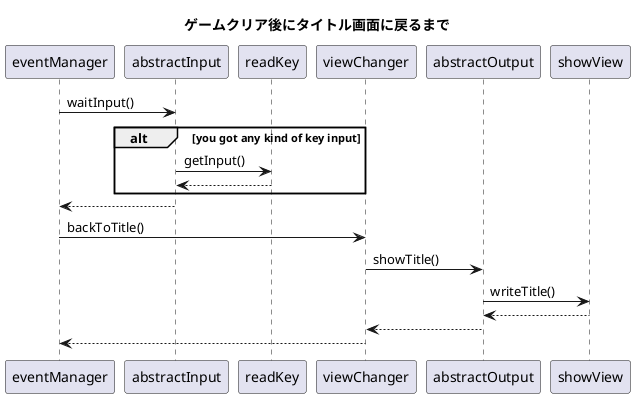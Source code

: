 @@startuml

title ゲームクリア後にタイトル画面に戻るまで

eventManager -> abstractInput : waitInput()
    alt you got any kind of key input
        abstractInput -> readKey : getInput()
        readKey --> abstractInput
    end
abstractInput --> eventManager

eventManager -> viewChanger : backToTitle()
    viewChanger -> abstractOutput : showTitle()
        abstractOutput -> showView : writeTitle()
        showView --> abstractOutput
    abstractOutput --> viewChanger
viewChanger --> eventManager

@@enduml